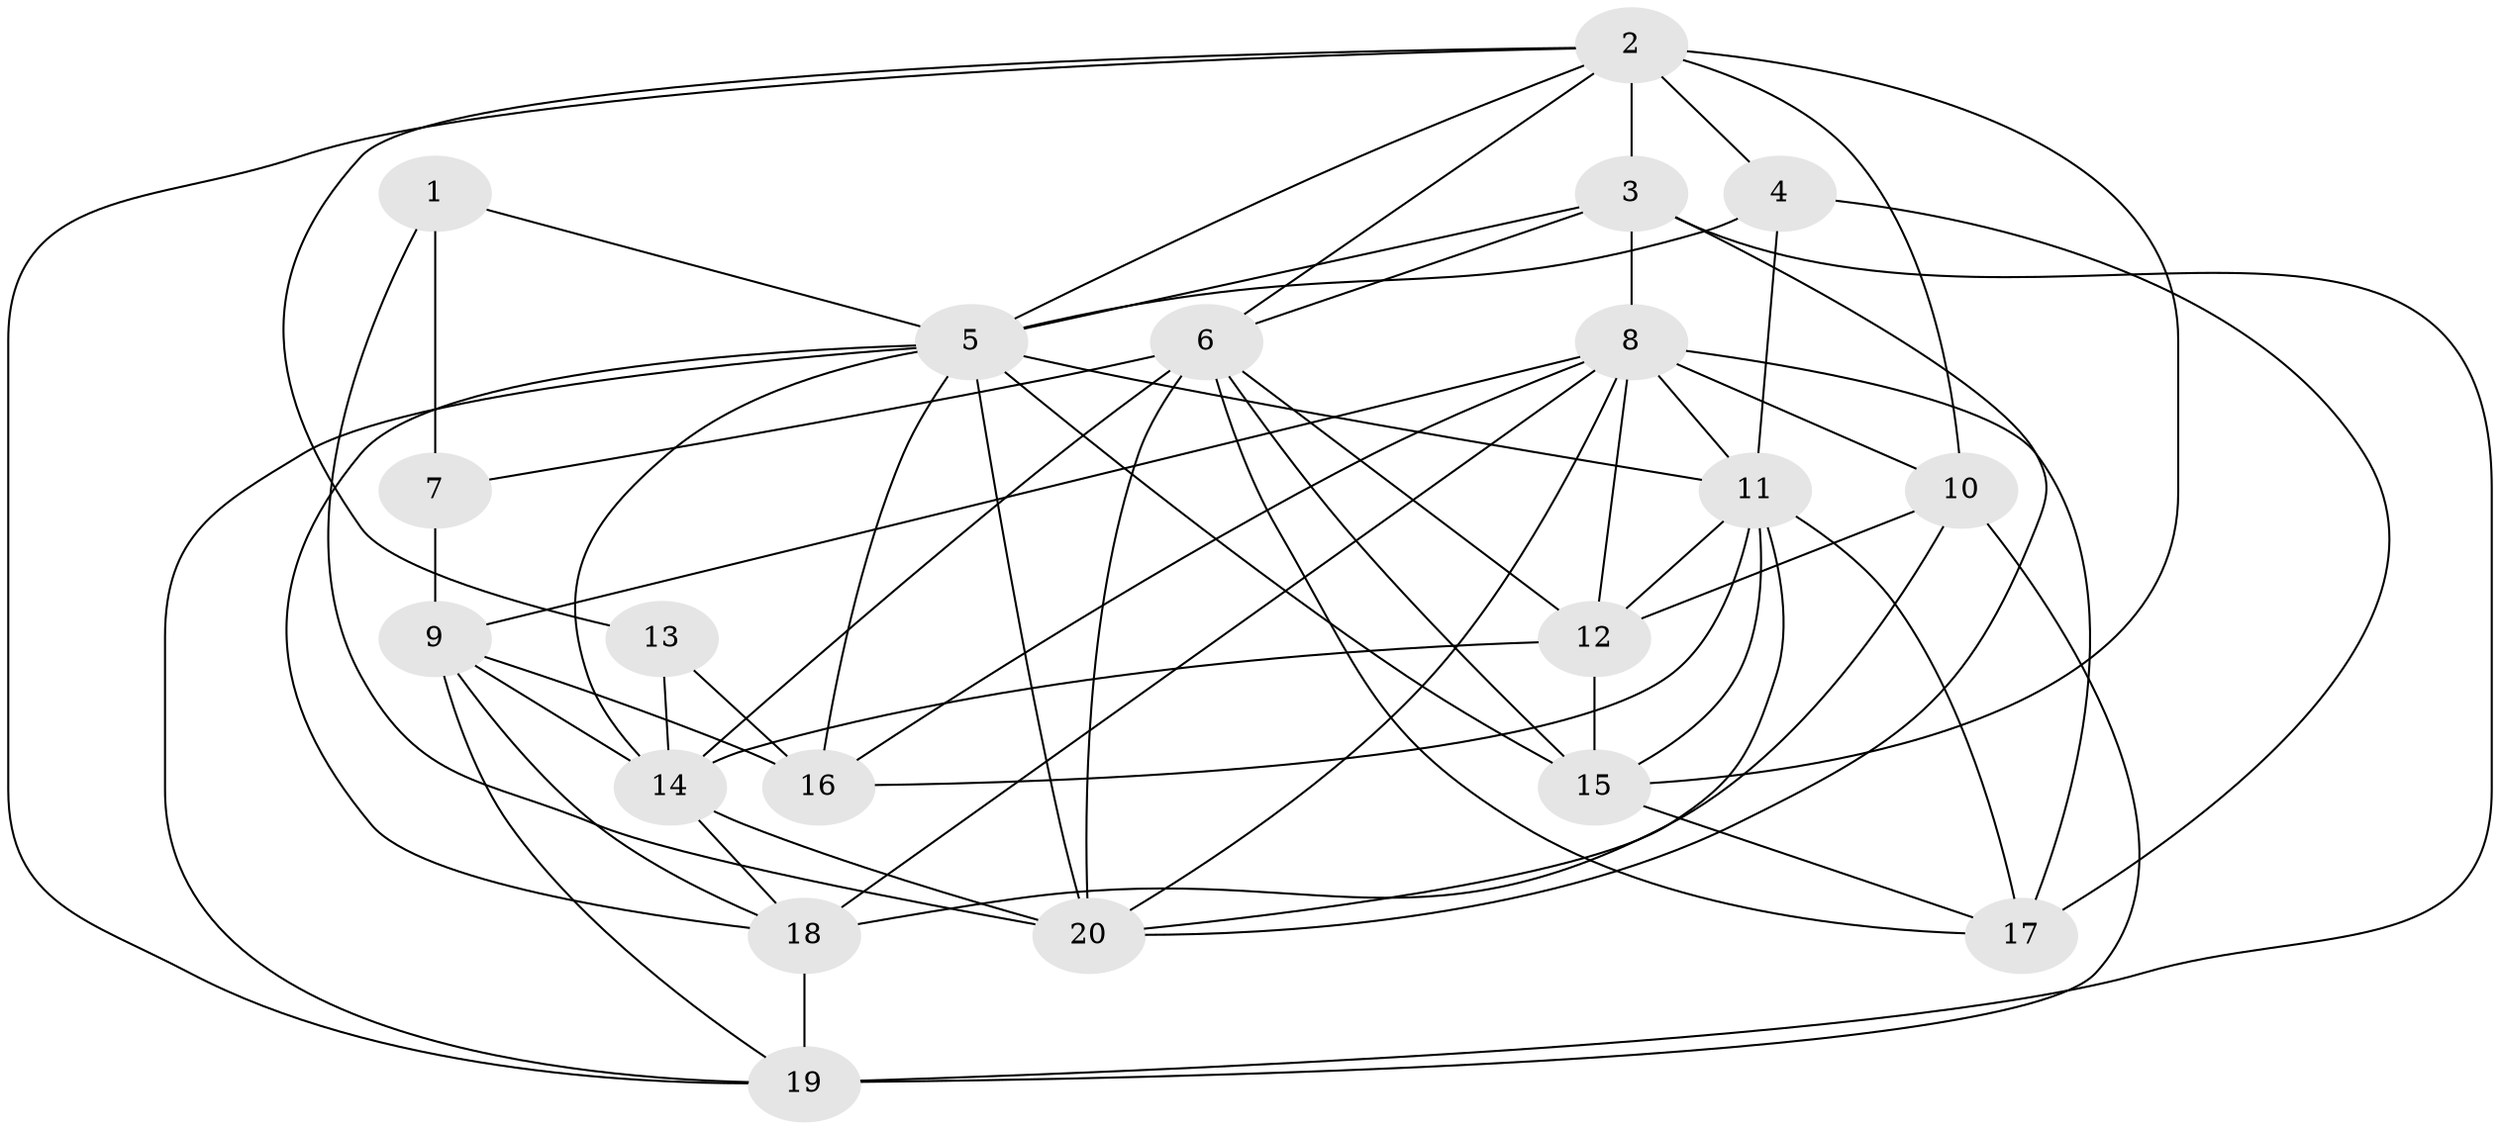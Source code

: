 // original degree distribution, {3: 0.2878787878787879, 4: 0.2727272727272727, 7: 0.030303030303030304, 6: 0.10606060606060606, 2: 0.12121212121212122, 5: 0.16666666666666666, 8: 0.015151515151515152}
// Generated by graph-tools (version 1.1) at 2025/36/03/04/25 23:36:59]
// undirected, 20 vertices, 61 edges
graph export_dot {
  node [color=gray90,style=filled];
  1;
  2;
  3;
  4;
  5;
  6;
  7;
  8;
  9;
  10;
  11;
  12;
  13;
  14;
  15;
  16;
  17;
  18;
  19;
  20;
  1 -- 5 [weight=1.0];
  1 -- 7 [weight=1.0];
  1 -- 20 [weight=1.0];
  2 -- 3 [weight=1.0];
  2 -- 4 [weight=1.0];
  2 -- 5 [weight=1.0];
  2 -- 6 [weight=1.0];
  2 -- 10 [weight=1.0];
  2 -- 13 [weight=1.0];
  2 -- 15 [weight=2.0];
  2 -- 19 [weight=1.0];
  3 -- 5 [weight=1.0];
  3 -- 6 [weight=1.0];
  3 -- 8 [weight=2.0];
  3 -- 19 [weight=3.0];
  3 -- 20 [weight=1.0];
  4 -- 5 [weight=1.0];
  4 -- 11 [weight=1.0];
  4 -- 17 [weight=1.0];
  5 -- 11 [weight=1.0];
  5 -- 14 [weight=1.0];
  5 -- 15 [weight=2.0];
  5 -- 16 [weight=1.0];
  5 -- 18 [weight=1.0];
  5 -- 19 [weight=1.0];
  5 -- 20 [weight=1.0];
  6 -- 7 [weight=2.0];
  6 -- 12 [weight=1.0];
  6 -- 14 [weight=1.0];
  6 -- 15 [weight=2.0];
  6 -- 17 [weight=1.0];
  6 -- 20 [weight=1.0];
  7 -- 9 [weight=2.0];
  8 -- 9 [weight=1.0];
  8 -- 10 [weight=1.0];
  8 -- 11 [weight=1.0];
  8 -- 12 [weight=1.0];
  8 -- 16 [weight=1.0];
  8 -- 17 [weight=1.0];
  8 -- 18 [weight=1.0];
  8 -- 20 [weight=1.0];
  9 -- 14 [weight=1.0];
  9 -- 16 [weight=2.0];
  9 -- 18 [weight=1.0];
  9 -- 19 [weight=1.0];
  10 -- 12 [weight=2.0];
  10 -- 18 [weight=1.0];
  10 -- 19 [weight=1.0];
  11 -- 12 [weight=1.0];
  11 -- 15 [weight=2.0];
  11 -- 16 [weight=2.0];
  11 -- 17 [weight=1.0];
  11 -- 20 [weight=1.0];
  12 -- 14 [weight=1.0];
  12 -- 15 [weight=2.0];
  13 -- 14 [weight=1.0];
  13 -- 16 [weight=1.0];
  14 -- 18 [weight=1.0];
  14 -- 20 [weight=1.0];
  15 -- 17 [weight=1.0];
  18 -- 19 [weight=3.0];
}
